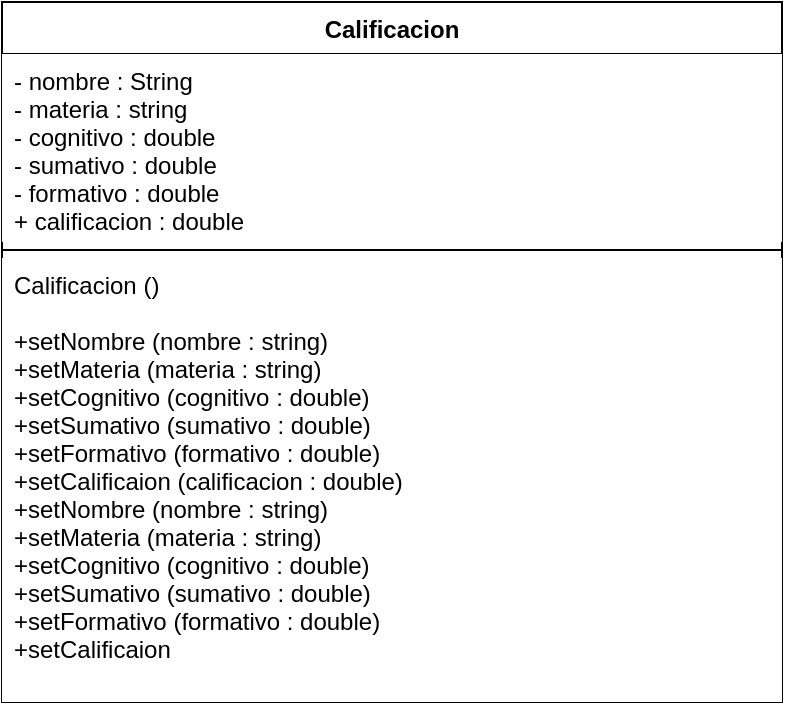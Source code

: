 <mxfile>
    <diagram id="uNV5_9kgWDEe1m726PuI" name="Page-1">
        <mxGraphModel dx="577" dy="291" grid="1" gridSize="10" guides="1" tooltips="1" connect="1" arrows="1" fold="1" page="1" pageScale="1" pageWidth="850" pageHeight="1100" math="0" shadow="0">
            <root>
                <mxCell id="0"/>
                <mxCell id="1" parent="0"/>
                <mxCell id="2" value="Calificacion" style="swimlane;fontStyle=1;align=center;verticalAlign=top;childLayout=stackLayout;horizontal=1;startSize=26;horizontalStack=0;resizeParent=1;resizeParentMax=0;resizeLast=0;collapsible=1;marginBottom=0;" parent="1" vertex="1">
                    <mxGeometry x="110" y="120" width="390" height="350" as="geometry"/>
                </mxCell>
                <mxCell id="3" value="- nombre : String&#10;- materia : string&#10;- cognitivo : double&#10;- sumativo : double&#10;- formativo : double&#10;+ calificacion : double" style="text;strokeColor=none;fillColor=default;align=left;verticalAlign=top;spacingLeft=4;spacingRight=4;overflow=hidden;rotatable=0;points=[[0,0.5],[1,0.5]];portConstraint=eastwest;" parent="2" vertex="1">
                    <mxGeometry y="26" width="390" height="94" as="geometry"/>
                </mxCell>
                <mxCell id="4" value="" style="line;strokeWidth=1;fillColor=none;align=left;verticalAlign=middle;spacingTop=-1;spacingLeft=3;spacingRight=3;rotatable=0;labelPosition=right;points=[];portConstraint=eastwest;" parent="2" vertex="1">
                    <mxGeometry y="120" width="390" height="8" as="geometry"/>
                </mxCell>
                <mxCell id="5" value="Calificacion ()&#10;&#10;+setNombre (nombre : string)&#10;+setMateria (materia : string)&#10;+setCognitivo (cognitivo : double)&#10;+setSumativo (sumativo : double)&#10;+setFormativo (formativo : double)&#10;+setCalificaion (calificacion : double)&#10;+setNombre (nombre : string)&#10;+setMateria (materia : string)&#10;+setCognitivo (cognitivo : double)&#10;+setSumativo (sumativo : double)&#10;+setFormativo (formativo : double)&#10;+setCalificaion " style="text;strokeColor=none;fillColor=default;align=left;verticalAlign=top;spacingLeft=4;spacingRight=4;overflow=hidden;rotatable=0;points=[[0,0.5],[1,0.5]];portConstraint=eastwest;" parent="2" vertex="1">
                    <mxGeometry y="128" width="390" height="222" as="geometry"/>
                </mxCell>
            </root>
        </mxGraphModel>
    </diagram>
</mxfile>